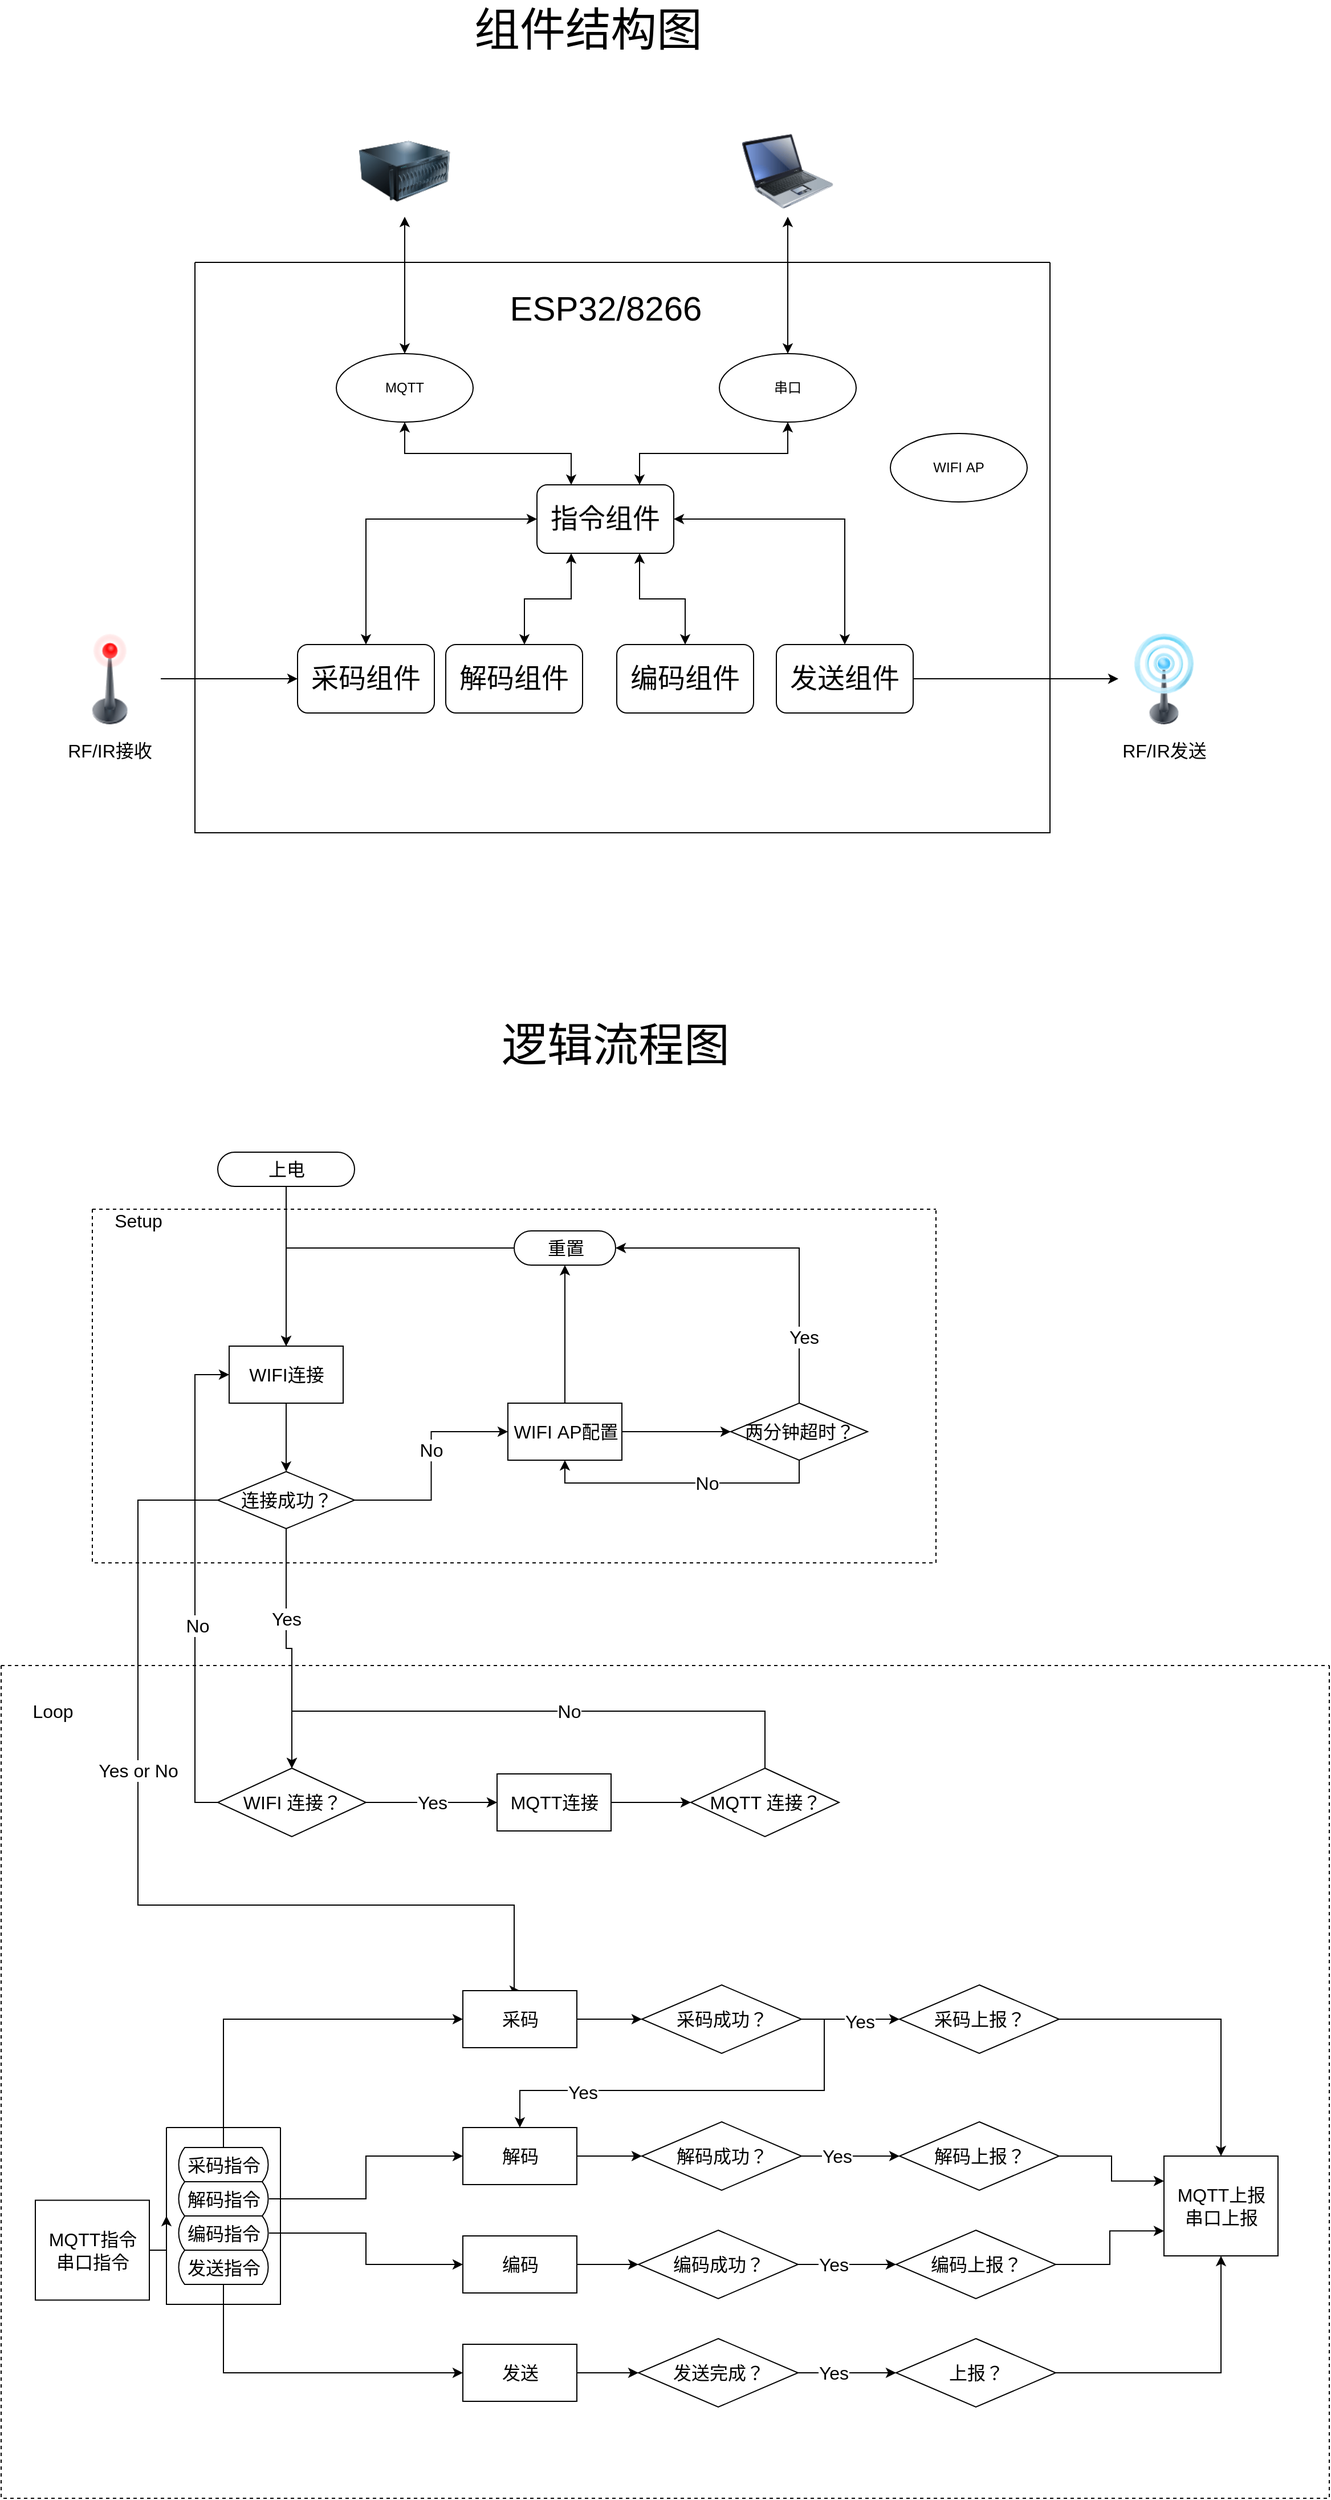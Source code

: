 <mxfile version="14.9.6" type="github">
  <diagram id="C5RBs43oDa-KdzZeNtuy" name="Page-1">
    <mxGraphModel dx="1422" dy="959" grid="1" gridSize="10" guides="1" tooltips="1" connect="1" arrows="1" fold="1" page="1" pageScale="1" pageWidth="827" pageHeight="1169" math="0" shadow="0">
      <root>
        <mxCell id="WIyWlLk6GJQsqaUBKTNV-0" />
        <mxCell id="WIyWlLk6GJQsqaUBKTNV-1" parent="WIyWlLk6GJQsqaUBKTNV-0" />
        <mxCell id="jWXVGDuvpxij76FHgJUa-127" value="" style="swimlane;startSize=0;fontSize=16;dashed=1;" vertex="1" parent="WIyWlLk6GJQsqaUBKTNV-1">
          <mxGeometry x="40" y="1530" width="1165" height="730" as="geometry" />
        </mxCell>
        <mxCell id="jWXVGDuvpxij76FHgJUa-128" value="Loop" style="text;html=1;align=center;verticalAlign=middle;resizable=0;points=[];autosize=1;strokeColor=none;fontSize=16;" vertex="1" parent="jWXVGDuvpxij76FHgJUa-127">
          <mxGeometry x="20" y="30" width="50" height="20" as="geometry" />
        </mxCell>
        <mxCell id="jWXVGDuvpxij76FHgJUa-94" value="MQTT指令&lt;br&gt;串口指令" style="html=1;dashed=0;whitespace=wrap;fontSize=16;" vertex="1" parent="jWXVGDuvpxij76FHgJUa-127">
          <mxGeometry x="30" y="468.75" width="100" height="87.5" as="geometry" />
        </mxCell>
        <mxCell id="jWXVGDuvpxij76FHgJUa-132" value="MQTT上报&lt;br&gt;串口上报" style="html=1;dashed=0;whitespace=wrap;fontSize=16;" vertex="1" parent="jWXVGDuvpxij76FHgJUa-127">
          <mxGeometry x="1020" y="430" width="100" height="87.5" as="geometry" />
        </mxCell>
        <mxCell id="jWXVGDuvpxij76FHgJUa-77" value="" style="swimlane;startSize=0;fontSize=16;dashed=1;" vertex="1" parent="WIyWlLk6GJQsqaUBKTNV-1">
          <mxGeometry x="120" y="1130" width="740" height="310" as="geometry">
            <mxRectangle x="110" y="1120" width="50" height="40" as="alternateBounds" />
          </mxGeometry>
        </mxCell>
        <mxCell id="jWXVGDuvpxij76FHgJUa-78" value="Setup" style="text;html=1;align=center;verticalAlign=middle;resizable=0;points=[];autosize=1;strokeColor=none;fontSize=16;" vertex="1" parent="jWXVGDuvpxij76FHgJUa-77">
          <mxGeometry x="10" width="60" height="20" as="geometry" />
        </mxCell>
        <mxCell id="jWXVGDuvpxij76FHgJUa-48" value="WIFI连接" style="html=1;dashed=0;whitespace=wrap;fontSize=16;" vertex="1" parent="jWXVGDuvpxij76FHgJUa-77">
          <mxGeometry x="120" y="120" width="100" height="50" as="geometry" />
        </mxCell>
        <mxCell id="jWXVGDuvpxij76FHgJUa-49" value="连接成功？" style="shape=rhombus;html=1;dashed=0;whitespace=wrap;perimeter=rhombusPerimeter;fontSize=16;" vertex="1" parent="jWXVGDuvpxij76FHgJUa-77">
          <mxGeometry x="110" y="230" width="120" height="50" as="geometry" />
        </mxCell>
        <mxCell id="jWXVGDuvpxij76FHgJUa-64" style="edgeStyle=orthogonalEdgeStyle;rounded=0;orthogonalLoop=1;jettySize=auto;html=1;exitX=0.5;exitY=1;exitDx=0;exitDy=0;entryX=0.5;entryY=0;entryDx=0;entryDy=0;fontSize=16;startArrow=none;startFill=0;" edge="1" parent="jWXVGDuvpxij76FHgJUa-77" source="jWXVGDuvpxij76FHgJUa-48" target="jWXVGDuvpxij76FHgJUa-49">
          <mxGeometry relative="1" as="geometry" />
        </mxCell>
        <mxCell id="jWXVGDuvpxij76FHgJUa-50" value="WIFI&amp;nbsp;AP配置" style="html=1;dashed=0;whitespace=wrap;fontSize=16;" vertex="1" parent="jWXVGDuvpxij76FHgJUa-77">
          <mxGeometry x="364.5" y="170" width="100" height="50" as="geometry" />
        </mxCell>
        <mxCell id="jWXVGDuvpxij76FHgJUa-62" style="edgeStyle=orthogonalEdgeStyle;rounded=0;orthogonalLoop=1;jettySize=auto;html=1;exitX=1;exitY=0.5;exitDx=0;exitDy=0;entryX=0;entryY=0.5;entryDx=0;entryDy=0;fontSize=16;startArrow=none;startFill=0;" edge="1" parent="jWXVGDuvpxij76FHgJUa-77" source="jWXVGDuvpxij76FHgJUa-49" target="jWXVGDuvpxij76FHgJUa-50">
          <mxGeometry relative="1" as="geometry" />
        </mxCell>
        <mxCell id="jWXVGDuvpxij76FHgJUa-63" value="No" style="edgeLabel;html=1;align=center;verticalAlign=middle;resizable=0;points=[];fontSize=16;" vertex="1" connectable="0" parent="jWXVGDuvpxij76FHgJUa-62">
          <mxGeometry x="0.144" y="1" relative="1" as="geometry">
            <mxPoint as="offset" />
          </mxGeometry>
        </mxCell>
        <mxCell id="jWXVGDuvpxij76FHgJUa-60" style="edgeStyle=orthogonalEdgeStyle;rounded=0;orthogonalLoop=1;jettySize=auto;html=1;exitX=0.5;exitY=1;exitDx=0;exitDy=0;entryX=0.5;entryY=1;entryDx=0;entryDy=0;fontSize=16;startArrow=none;startFill=0;" edge="1" parent="jWXVGDuvpxij76FHgJUa-77" source="jWXVGDuvpxij76FHgJUa-51" target="jWXVGDuvpxij76FHgJUa-50">
          <mxGeometry relative="1" as="geometry" />
        </mxCell>
        <mxCell id="jWXVGDuvpxij76FHgJUa-61" value="No" style="edgeLabel;html=1;align=center;verticalAlign=middle;resizable=0;points=[];fontSize=16;" vertex="1" connectable="0" parent="jWXVGDuvpxij76FHgJUa-60">
          <mxGeometry x="-0.177" relative="1" as="geometry">
            <mxPoint as="offset" />
          </mxGeometry>
        </mxCell>
        <mxCell id="jWXVGDuvpxij76FHgJUa-51" value="两分钟超时？" style="shape=rhombus;html=1;dashed=0;whitespace=wrap;perimeter=rhombusPerimeter;fontSize=16;" vertex="1" parent="jWXVGDuvpxij76FHgJUa-77">
          <mxGeometry x="560" y="170" width="120" height="50" as="geometry" />
        </mxCell>
        <mxCell id="jWXVGDuvpxij76FHgJUa-57" style="edgeStyle=orthogonalEdgeStyle;rounded=0;orthogonalLoop=1;jettySize=auto;html=1;exitX=1;exitY=0.5;exitDx=0;exitDy=0;entryX=0;entryY=0.5;entryDx=0;entryDy=0;fontSize=16;startArrow=none;startFill=0;" edge="1" parent="jWXVGDuvpxij76FHgJUa-77" source="jWXVGDuvpxij76FHgJUa-50" target="jWXVGDuvpxij76FHgJUa-51">
          <mxGeometry relative="1" as="geometry" />
        </mxCell>
        <mxCell id="jWXVGDuvpxij76FHgJUa-55" style="edgeStyle=orthogonalEdgeStyle;rounded=0;orthogonalLoop=1;jettySize=auto;html=1;entryX=0.5;entryY=0;entryDx=0;entryDy=0;fontSize=16;startArrow=none;startFill=0;" edge="1" parent="jWXVGDuvpxij76FHgJUa-77" source="jWXVGDuvpxij76FHgJUa-52" target="jWXVGDuvpxij76FHgJUa-48">
          <mxGeometry relative="1" as="geometry" />
        </mxCell>
        <mxCell id="jWXVGDuvpxij76FHgJUa-52" value="重置" style="html=1;dashed=0;whitespace=wrap;shape=mxgraph.dfd.start;fontSize=16;" vertex="1" parent="jWXVGDuvpxij76FHgJUa-77">
          <mxGeometry x="370" y="19" width="89" height="30" as="geometry" />
        </mxCell>
        <mxCell id="jWXVGDuvpxij76FHgJUa-56" style="edgeStyle=orthogonalEdgeStyle;rounded=0;orthogonalLoop=1;jettySize=auto;html=1;entryX=0.5;entryY=0.5;entryDx=0;entryDy=15;entryPerimeter=0;fontSize=16;startArrow=none;startFill=0;" edge="1" parent="jWXVGDuvpxij76FHgJUa-77" source="jWXVGDuvpxij76FHgJUa-50" target="jWXVGDuvpxij76FHgJUa-52">
          <mxGeometry relative="1" as="geometry" />
        </mxCell>
        <mxCell id="jWXVGDuvpxij76FHgJUa-53" style="edgeStyle=orthogonalEdgeStyle;rounded=0;orthogonalLoop=1;jettySize=auto;html=1;exitX=0.5;exitY=0;exitDx=0;exitDy=0;entryX=1;entryY=0.5;entryDx=0;entryDy=0;entryPerimeter=0;fontSize=16;startArrow=none;startFill=0;" edge="1" parent="jWXVGDuvpxij76FHgJUa-77" source="jWXVGDuvpxij76FHgJUa-51" target="jWXVGDuvpxij76FHgJUa-52">
          <mxGeometry relative="1" as="geometry" />
        </mxCell>
        <mxCell id="jWXVGDuvpxij76FHgJUa-58" value="是" style="edgeLabel;html=1;align=center;verticalAlign=middle;resizable=0;points=[];fontSize=16;" vertex="1" connectable="0" parent="jWXVGDuvpxij76FHgJUa-53">
          <mxGeometry x="-0.609" y="-1" relative="1" as="geometry">
            <mxPoint as="offset" />
          </mxGeometry>
        </mxCell>
        <mxCell id="jWXVGDuvpxij76FHgJUa-59" value="Yes" style="edgeLabel;html=1;align=center;verticalAlign=middle;resizable=0;points=[];fontSize=16;" vertex="1" connectable="0" parent="jWXVGDuvpxij76FHgJUa-53">
          <mxGeometry x="-0.609" y="-4" relative="1" as="geometry">
            <mxPoint as="offset" />
          </mxGeometry>
        </mxCell>
        <mxCell id="7-sAUaGDbd0qWvUfUDHB-1" value="" style="swimlane;startSize=0;fontSize=40;" parent="WIyWlLk6GJQsqaUBKTNV-1" vertex="1">
          <mxGeometry x="210" y="300" width="750" height="500" as="geometry" />
        </mxCell>
        <mxCell id="7-sAUaGDbd0qWvUfUDHB-3" value="采码组件" style="rounded=1;whiteSpace=wrap;html=1;fontSize=24;" parent="7-sAUaGDbd0qWvUfUDHB-1" vertex="1">
          <mxGeometry x="90" y="335" width="120" height="60" as="geometry" />
        </mxCell>
        <mxCell id="7-sAUaGDbd0qWvUfUDHB-6" value="编码组件" style="rounded=1;whiteSpace=wrap;html=1;fontSize=24;" parent="7-sAUaGDbd0qWvUfUDHB-1" vertex="1">
          <mxGeometry x="370" y="335" width="120" height="60" as="geometry" />
        </mxCell>
        <mxCell id="7-sAUaGDbd0qWvUfUDHB-4" value="解码组件" style="rounded=1;whiteSpace=wrap;html=1;fontSize=24;" parent="7-sAUaGDbd0qWvUfUDHB-1" vertex="1">
          <mxGeometry x="220" y="335" width="120" height="60" as="geometry" />
        </mxCell>
        <mxCell id="7-sAUaGDbd0qWvUfUDHB-5" value="发送组件" style="rounded=1;whiteSpace=wrap;html=1;fontSize=24;" parent="7-sAUaGDbd0qWvUfUDHB-1" vertex="1">
          <mxGeometry x="510" y="335" width="120" height="60" as="geometry" />
        </mxCell>
        <mxCell id="jWXVGDuvpxij76FHgJUa-36" style="edgeStyle=orthogonalEdgeStyle;rounded=0;orthogonalLoop=1;jettySize=auto;html=1;entryX=0.25;entryY=0;entryDx=0;entryDy=0;startArrow=classic;startFill=1;exitX=0.5;exitY=1;exitDx=0;exitDy=0;" edge="1" parent="7-sAUaGDbd0qWvUfUDHB-1" source="jWXVGDuvpxij76FHgJUa-27" target="jWXVGDuvpxij76FHgJUa-29">
          <mxGeometry relative="1" as="geometry" />
        </mxCell>
        <mxCell id="jWXVGDuvpxij76FHgJUa-27" value="MQTT" style="ellipse;whiteSpace=wrap;html=1;" vertex="1" parent="7-sAUaGDbd0qWvUfUDHB-1">
          <mxGeometry x="124" y="80" width="120" height="60" as="geometry" />
        </mxCell>
        <mxCell id="jWXVGDuvpxij76FHgJUa-28" value="串口" style="ellipse;whiteSpace=wrap;html=1;" vertex="1" parent="7-sAUaGDbd0qWvUfUDHB-1">
          <mxGeometry x="460" y="80" width="120" height="60" as="geometry" />
        </mxCell>
        <mxCell id="jWXVGDuvpxij76FHgJUa-31" style="edgeStyle=orthogonalEdgeStyle;rounded=0;orthogonalLoop=1;jettySize=auto;html=1;entryX=0.5;entryY=0;entryDx=0;entryDy=0;startArrow=classic;startFill=1;" edge="1" parent="7-sAUaGDbd0qWvUfUDHB-1" source="jWXVGDuvpxij76FHgJUa-29" target="7-sAUaGDbd0qWvUfUDHB-3">
          <mxGeometry relative="1" as="geometry" />
        </mxCell>
        <mxCell id="jWXVGDuvpxij76FHgJUa-32" style="edgeStyle=orthogonalEdgeStyle;rounded=0;orthogonalLoop=1;jettySize=auto;html=1;entryX=0.575;entryY=0;entryDx=0;entryDy=0;entryPerimeter=0;startArrow=classic;startFill=1;exitX=0.25;exitY=1;exitDx=0;exitDy=0;" edge="1" parent="7-sAUaGDbd0qWvUfUDHB-1" source="jWXVGDuvpxij76FHgJUa-29" target="7-sAUaGDbd0qWvUfUDHB-4">
          <mxGeometry relative="1" as="geometry" />
        </mxCell>
        <mxCell id="jWXVGDuvpxij76FHgJUa-33" style="edgeStyle=orthogonalEdgeStyle;rounded=0;orthogonalLoop=1;jettySize=auto;html=1;entryX=0.5;entryY=0;entryDx=0;entryDy=0;startArrow=classic;startFill=1;exitX=0.75;exitY=1;exitDx=0;exitDy=0;" edge="1" parent="7-sAUaGDbd0qWvUfUDHB-1" source="jWXVGDuvpxij76FHgJUa-29" target="7-sAUaGDbd0qWvUfUDHB-6">
          <mxGeometry relative="1" as="geometry" />
        </mxCell>
        <mxCell id="jWXVGDuvpxij76FHgJUa-34" style="edgeStyle=orthogonalEdgeStyle;rounded=0;orthogonalLoop=1;jettySize=auto;html=1;entryX=0.5;entryY=0;entryDx=0;entryDy=0;startArrow=classic;startFill=1;" edge="1" parent="7-sAUaGDbd0qWvUfUDHB-1" source="jWXVGDuvpxij76FHgJUa-29" target="7-sAUaGDbd0qWvUfUDHB-5">
          <mxGeometry relative="1" as="geometry" />
        </mxCell>
        <mxCell id="jWXVGDuvpxij76FHgJUa-35" style="edgeStyle=orthogonalEdgeStyle;rounded=0;orthogonalLoop=1;jettySize=auto;html=1;entryX=0.5;entryY=1;entryDx=0;entryDy=0;startArrow=classic;startFill=1;exitX=0.75;exitY=0;exitDx=0;exitDy=0;" edge="1" parent="7-sAUaGDbd0qWvUfUDHB-1" source="jWXVGDuvpxij76FHgJUa-29" target="jWXVGDuvpxij76FHgJUa-28">
          <mxGeometry relative="1" as="geometry" />
        </mxCell>
        <mxCell id="jWXVGDuvpxij76FHgJUa-29" value="&lt;span style=&quot;font-size: 24px&quot;&gt;指令组件&lt;/span&gt;" style="rounded=1;whiteSpace=wrap;html=1;" vertex="1" parent="7-sAUaGDbd0qWvUfUDHB-1">
          <mxGeometry x="300" y="195" width="120" height="60" as="geometry" />
        </mxCell>
        <mxCell id="7-sAUaGDbd0qWvUfUDHB-2" value="ESP32/8266" style="text;html=1;align=center;verticalAlign=middle;resizable=0;points=[];autosize=1;strokeColor=none;fontSize=30;" parent="7-sAUaGDbd0qWvUfUDHB-1" vertex="1">
          <mxGeometry x="270" y="20" width="180" height="40" as="geometry" />
        </mxCell>
        <mxCell id="jWXVGDuvpxij76FHgJUa-39" value="WIFI&amp;nbsp;AP" style="ellipse;whiteSpace=wrap;html=1;" vertex="1" parent="7-sAUaGDbd0qWvUfUDHB-1">
          <mxGeometry x="610" y="150" width="120" height="60" as="geometry" />
        </mxCell>
        <mxCell id="7-sAUaGDbd0qWvUfUDHB-0" value="组件结构图" style="text;html=1;strokeColor=none;fillColor=none;align=center;verticalAlign=middle;whiteSpace=wrap;rounded=0;fontSize=40;" parent="WIyWlLk6GJQsqaUBKTNV-1" vertex="1">
          <mxGeometry x="410" y="70" width="290" height="50" as="geometry" />
        </mxCell>
        <mxCell id="7-sAUaGDbd0qWvUfUDHB-11" style="edgeStyle=orthogonalEdgeStyle;curved=1;rounded=0;orthogonalLoop=1;jettySize=auto;html=1;entryX=0;entryY=0.5;entryDx=0;entryDy=0;fontSize=24;" parent="WIyWlLk6GJQsqaUBKTNV-1" source="7-sAUaGDbd0qWvUfUDHB-7" target="7-sAUaGDbd0qWvUfUDHB-3" edge="1">
          <mxGeometry relative="1" as="geometry">
            <mxPoint x="230" y="530" as="sourcePoint" />
          </mxGeometry>
        </mxCell>
        <mxCell id="7-sAUaGDbd0qWvUfUDHB-7" value="&lt;font style=&quot;font-size: 16px&quot;&gt;RF/IR接收&lt;/font&gt;" style="image;html=1;image=img/lib/clip_art/telecommunication/Signal_tower_off_128x128.png;fontSize=24;" parent="WIyWlLk6GJQsqaUBKTNV-1" vertex="1">
          <mxGeometry x="90" y="625" width="90" height="80" as="geometry" />
        </mxCell>
        <mxCell id="7-sAUaGDbd0qWvUfUDHB-8" value="&lt;font style=&quot;font-size: 16px&quot;&gt;RF/IR发送&lt;/font&gt;" style="image;html=1;image=img/lib/clip_art/telecommunication/Signal_tower_on_128x128.png;fontSize=24;" parent="WIyWlLk6GJQsqaUBKTNV-1" vertex="1">
          <mxGeometry x="1020" y="625" width="80" height="80" as="geometry" />
        </mxCell>
        <mxCell id="7-sAUaGDbd0qWvUfUDHB-10" style="edgeStyle=orthogonalEdgeStyle;curved=1;rounded=0;orthogonalLoop=1;jettySize=auto;html=1;exitX=1;exitY=0.5;exitDx=0;exitDy=0;fontSize=24;" parent="WIyWlLk6GJQsqaUBKTNV-1" source="7-sAUaGDbd0qWvUfUDHB-5" target="7-sAUaGDbd0qWvUfUDHB-8" edge="1">
          <mxGeometry relative="1" as="geometry" />
        </mxCell>
        <mxCell id="jWXVGDuvpxij76FHgJUa-40" value="" style="image;html=1;image=img/lib/clip_art/computers/Laptop_128x128.png;fontSize=30;" vertex="1" parent="WIyWlLk6GJQsqaUBKTNV-1">
          <mxGeometry x="690" y="180" width="80" height="80" as="geometry" />
        </mxCell>
        <mxCell id="jWXVGDuvpxij76FHgJUa-41" style="edgeStyle=orthogonalEdgeStyle;rounded=0;orthogonalLoop=1;jettySize=auto;html=1;exitX=0.5;exitY=0;exitDx=0;exitDy=0;entryX=0.5;entryY=1;entryDx=0;entryDy=0;fontSize=30;startArrow=classic;startFill=1;" edge="1" parent="WIyWlLk6GJQsqaUBKTNV-1" source="jWXVGDuvpxij76FHgJUa-28" target="jWXVGDuvpxij76FHgJUa-40">
          <mxGeometry relative="1" as="geometry" />
        </mxCell>
        <mxCell id="jWXVGDuvpxij76FHgJUa-42" value="" style="image;html=1;image=img/lib/clip_art/computers/Server_128x128.png;fontSize=30;" vertex="1" parent="WIyWlLk6GJQsqaUBKTNV-1">
          <mxGeometry x="354" y="180" width="80" height="80" as="geometry" />
        </mxCell>
        <mxCell id="jWXVGDuvpxij76FHgJUa-43" style="edgeStyle=orthogonalEdgeStyle;rounded=0;orthogonalLoop=1;jettySize=auto;html=1;exitX=0.5;exitY=0;exitDx=0;exitDy=0;fontSize=30;startArrow=classic;startFill=1;" edge="1" parent="WIyWlLk6GJQsqaUBKTNV-1" source="jWXVGDuvpxij76FHgJUa-27" target="jWXVGDuvpxij76FHgJUa-42">
          <mxGeometry relative="1" as="geometry" />
        </mxCell>
        <mxCell id="jWXVGDuvpxij76FHgJUa-46" value="逻辑流程图" style="text;html=1;strokeColor=none;fillColor=none;align=center;verticalAlign=middle;whiteSpace=wrap;rounded=0;fontSize=40;" vertex="1" parent="WIyWlLk6GJQsqaUBKTNV-1">
          <mxGeometry x="434" y="960" width="290" height="50" as="geometry" />
        </mxCell>
        <mxCell id="jWXVGDuvpxij76FHgJUa-54" style="edgeStyle=orthogonalEdgeStyle;rounded=0;orthogonalLoop=1;jettySize=auto;html=1;exitX=0.5;exitY=0.5;exitDx=0;exitDy=15;exitPerimeter=0;entryX=0.5;entryY=0;entryDx=0;entryDy=0;fontSize=16;startArrow=none;startFill=0;" edge="1" parent="WIyWlLk6GJQsqaUBKTNV-1" source="jWXVGDuvpxij76FHgJUa-47" target="jWXVGDuvpxij76FHgJUa-48">
          <mxGeometry relative="1" as="geometry" />
        </mxCell>
        <mxCell id="jWXVGDuvpxij76FHgJUa-47" value="上电" style="html=1;dashed=0;whitespace=wrap;shape=mxgraph.dfd.start;fontSize=16;" vertex="1" parent="WIyWlLk6GJQsqaUBKTNV-1">
          <mxGeometry x="230" y="1080" width="120" height="30" as="geometry" />
        </mxCell>
        <mxCell id="jWXVGDuvpxij76FHgJUa-67" style="edgeStyle=orthogonalEdgeStyle;rounded=0;orthogonalLoop=1;jettySize=auto;html=1;exitX=0.5;exitY=1;exitDx=0;exitDy=0;entryX=0.5;entryY=0;entryDx=0;entryDy=0;fontSize=16;startArrow=none;startFill=0;" edge="1" parent="WIyWlLk6GJQsqaUBKTNV-1" source="jWXVGDuvpxij76FHgJUa-49" target="jWXVGDuvpxij76FHgJUa-66">
          <mxGeometry relative="1" as="geometry" />
        </mxCell>
        <mxCell id="jWXVGDuvpxij76FHgJUa-68" value="Yes" style="edgeLabel;html=1;align=center;verticalAlign=middle;resizable=0;points=[];fontSize=16;" vertex="1" connectable="0" parent="jWXVGDuvpxij76FHgJUa-67">
          <mxGeometry x="-0.264" relative="1" as="geometry">
            <mxPoint as="offset" />
          </mxGeometry>
        </mxCell>
        <mxCell id="jWXVGDuvpxij76FHgJUa-74" value="Yes" style="edgeStyle=orthogonalEdgeStyle;rounded=0;orthogonalLoop=1;jettySize=auto;html=1;exitX=1;exitY=0.5;exitDx=0;exitDy=0;entryX=0;entryY=0.5;entryDx=0;entryDy=0;fontSize=16;startArrow=none;startFill=0;" edge="1" parent="WIyWlLk6GJQsqaUBKTNV-1" source="jWXVGDuvpxij76FHgJUa-66" target="jWXVGDuvpxij76FHgJUa-69">
          <mxGeometry relative="1" as="geometry" />
        </mxCell>
        <mxCell id="jWXVGDuvpxij76FHgJUa-75" style="edgeStyle=orthogonalEdgeStyle;rounded=0;orthogonalLoop=1;jettySize=auto;html=1;exitX=0;exitY=0.5;exitDx=0;exitDy=0;entryX=0;entryY=0.5;entryDx=0;entryDy=0;fontSize=16;startArrow=none;startFill=0;" edge="1" parent="WIyWlLk6GJQsqaUBKTNV-1" source="jWXVGDuvpxij76FHgJUa-66" target="jWXVGDuvpxij76FHgJUa-48">
          <mxGeometry relative="1" as="geometry" />
        </mxCell>
        <mxCell id="jWXVGDuvpxij76FHgJUa-76" value="No" style="edgeLabel;html=1;align=center;verticalAlign=middle;resizable=0;points=[];fontSize=16;" vertex="1" connectable="0" parent="jWXVGDuvpxij76FHgJUa-75">
          <mxGeometry x="-0.176" y="-2" relative="1" as="geometry">
            <mxPoint as="offset" />
          </mxGeometry>
        </mxCell>
        <mxCell id="jWXVGDuvpxij76FHgJUa-66" value="WIFI&amp;nbsp;连接？" style="shape=rhombus;html=1;dashed=0;whitespace=wrap;perimeter=rhombusPerimeter;fontSize=16;" vertex="1" parent="WIyWlLk6GJQsqaUBKTNV-1">
          <mxGeometry x="230" y="1620" width="130" height="60" as="geometry" />
        </mxCell>
        <mxCell id="jWXVGDuvpxij76FHgJUa-73" style="edgeStyle=orthogonalEdgeStyle;rounded=0;orthogonalLoop=1;jettySize=auto;html=1;exitX=1;exitY=0.5;exitDx=0;exitDy=0;fontSize=16;startArrow=none;startFill=0;" edge="1" parent="WIyWlLk6GJQsqaUBKTNV-1" source="jWXVGDuvpxij76FHgJUa-69" target="jWXVGDuvpxij76FHgJUa-70">
          <mxGeometry relative="1" as="geometry" />
        </mxCell>
        <mxCell id="jWXVGDuvpxij76FHgJUa-69" value="MQTT连接" style="html=1;dashed=0;whitespace=wrap;fontSize=16;" vertex="1" parent="WIyWlLk6GJQsqaUBKTNV-1">
          <mxGeometry x="475" y="1625" width="100" height="50" as="geometry" />
        </mxCell>
        <mxCell id="jWXVGDuvpxij76FHgJUa-71" style="edgeStyle=orthogonalEdgeStyle;rounded=0;orthogonalLoop=1;jettySize=auto;html=1;exitX=0.5;exitY=0;exitDx=0;exitDy=0;entryX=0.5;entryY=0;entryDx=0;entryDy=0;fontSize=16;startArrow=none;startFill=0;" edge="1" parent="WIyWlLk6GJQsqaUBKTNV-1" source="jWXVGDuvpxij76FHgJUa-70" target="jWXVGDuvpxij76FHgJUa-66">
          <mxGeometry relative="1" as="geometry">
            <Array as="points">
              <mxPoint x="710" y="1570" />
              <mxPoint x="295" y="1570" />
            </Array>
          </mxGeometry>
        </mxCell>
        <mxCell id="jWXVGDuvpxij76FHgJUa-72" value="No" style="edgeLabel;html=1;align=center;verticalAlign=middle;resizable=0;points=[];fontSize=16;" vertex="1" connectable="0" parent="jWXVGDuvpxij76FHgJUa-71">
          <mxGeometry x="-0.138" relative="1" as="geometry">
            <mxPoint as="offset" />
          </mxGeometry>
        </mxCell>
        <mxCell id="jWXVGDuvpxij76FHgJUa-70" value="MQTT 连接？" style="shape=rhombus;html=1;dashed=0;whitespace=wrap;perimeter=rhombusPerimeter;fontSize=16;" vertex="1" parent="WIyWlLk6GJQsqaUBKTNV-1">
          <mxGeometry x="645" y="1620" width="130" height="60" as="geometry" />
        </mxCell>
        <mxCell id="jWXVGDuvpxij76FHgJUa-83" style="edgeStyle=orthogonalEdgeStyle;rounded=0;orthogonalLoop=1;jettySize=auto;html=1;exitX=1;exitY=0.5;exitDx=0;exitDy=0;entryX=0;entryY=0.5;entryDx=0;entryDy=0;fontSize=16;startArrow=none;startFill=0;" edge="1" parent="WIyWlLk6GJQsqaUBKTNV-1" source="jWXVGDuvpxij76FHgJUa-79" target="jWXVGDuvpxij76FHgJUa-80">
          <mxGeometry relative="1" as="geometry" />
        </mxCell>
        <mxCell id="jWXVGDuvpxij76FHgJUa-85" value="Yes" style="edgeLabel;html=1;align=center;verticalAlign=middle;resizable=0;points=[];fontSize=16;" vertex="1" connectable="0" parent="jWXVGDuvpxij76FHgJUa-83">
          <mxGeometry x="0.187" y="-2" relative="1" as="geometry">
            <mxPoint as="offset" />
          </mxGeometry>
        </mxCell>
        <mxCell id="jWXVGDuvpxij76FHgJUa-84" style="edgeStyle=orthogonalEdgeStyle;rounded=0;orthogonalLoop=1;jettySize=auto;html=1;exitX=1;exitY=0.5;exitDx=0;exitDy=0;fontSize=16;startArrow=none;startFill=0;" edge="1" parent="WIyWlLk6GJQsqaUBKTNV-1" source="jWXVGDuvpxij76FHgJUa-79" target="jWXVGDuvpxij76FHgJUa-81">
          <mxGeometry relative="1" as="geometry" />
        </mxCell>
        <mxCell id="jWXVGDuvpxij76FHgJUa-86" value="Yes" style="edgeLabel;html=1;align=center;verticalAlign=middle;resizable=0;points=[];fontSize=16;" vertex="1" connectable="0" parent="jWXVGDuvpxij76FHgJUa-84">
          <mxGeometry x="0.545" y="1" relative="1" as="geometry">
            <mxPoint as="offset" />
          </mxGeometry>
        </mxCell>
        <mxCell id="jWXVGDuvpxij76FHgJUa-79" value="采码成功？" style="shape=rhombus;html=1;dashed=0;whitespace=wrap;perimeter=rhombusPerimeter;fontSize=16;" vertex="1" parent="WIyWlLk6GJQsqaUBKTNV-1">
          <mxGeometry x="602" y="1810" width="140" height="60" as="geometry" />
        </mxCell>
        <mxCell id="jWXVGDuvpxij76FHgJUa-133" style="edgeStyle=orthogonalEdgeStyle;rounded=0;orthogonalLoop=1;jettySize=auto;html=1;exitX=1;exitY=0.5;exitDx=0;exitDy=0;entryX=0.5;entryY=0;entryDx=0;entryDy=0;fontSize=16;startArrow=none;startFill=0;" edge="1" parent="WIyWlLk6GJQsqaUBKTNV-1" source="jWXVGDuvpxij76FHgJUa-80" target="jWXVGDuvpxij76FHgJUa-132">
          <mxGeometry relative="1" as="geometry" />
        </mxCell>
        <mxCell id="jWXVGDuvpxij76FHgJUa-80" value="采码上报？" style="shape=rhombus;html=1;dashed=0;whitespace=wrap;perimeter=rhombusPerimeter;fontSize=16;" vertex="1" parent="WIyWlLk6GJQsqaUBKTNV-1">
          <mxGeometry x="828" y="1810" width="140" height="60" as="geometry" />
        </mxCell>
        <mxCell id="jWXVGDuvpxij76FHgJUa-89" style="edgeStyle=orthogonalEdgeStyle;rounded=0;orthogonalLoop=1;jettySize=auto;html=1;exitX=1;exitY=0.5;exitDx=0;exitDy=0;fontSize=16;startArrow=none;startFill=0;entryX=0;entryY=0.5;entryDx=0;entryDy=0;" edge="1" parent="WIyWlLk6GJQsqaUBKTNV-1" source="jWXVGDuvpxij76FHgJUa-81" target="jWXVGDuvpxij76FHgJUa-82">
          <mxGeometry relative="1" as="geometry">
            <mxPoint x="618" y="1965" as="targetPoint" />
          </mxGeometry>
        </mxCell>
        <mxCell id="jWXVGDuvpxij76FHgJUa-81" value="解码" style="html=1;dashed=0;whitespace=wrap;fontSize=16;" vertex="1" parent="WIyWlLk6GJQsqaUBKTNV-1">
          <mxGeometry x="445" y="1935" width="100" height="50" as="geometry" />
        </mxCell>
        <mxCell id="jWXVGDuvpxij76FHgJUa-90" style="edgeStyle=orthogonalEdgeStyle;rounded=0;orthogonalLoop=1;jettySize=auto;html=1;exitX=1;exitY=0.5;exitDx=0;exitDy=0;entryX=0;entryY=0.5;entryDx=0;entryDy=0;fontSize=16;startArrow=none;startFill=0;" edge="1" parent="WIyWlLk6GJQsqaUBKTNV-1" source="jWXVGDuvpxij76FHgJUa-82" target="jWXVGDuvpxij76FHgJUa-88">
          <mxGeometry relative="1" as="geometry">
            <Array as="points">
              <mxPoint x="768" y="1960" />
              <mxPoint x="768" y="1960" />
            </Array>
          </mxGeometry>
        </mxCell>
        <mxCell id="jWXVGDuvpxij76FHgJUa-104" value="Yes" style="edgeLabel;html=1;align=center;verticalAlign=middle;resizable=0;points=[];fontSize=16;" vertex="1" connectable="0" parent="jWXVGDuvpxij76FHgJUa-90">
          <mxGeometry x="-0.279" relative="1" as="geometry">
            <mxPoint as="offset" />
          </mxGeometry>
        </mxCell>
        <mxCell id="jWXVGDuvpxij76FHgJUa-82" value="解码成功？" style="shape=rhombus;html=1;dashed=0;whitespace=wrap;perimeter=rhombusPerimeter;fontSize=16;" vertex="1" parent="WIyWlLk6GJQsqaUBKTNV-1">
          <mxGeometry x="602" y="1930" width="140" height="60" as="geometry" />
        </mxCell>
        <mxCell id="jWXVGDuvpxij76FHgJUa-134" style="edgeStyle=orthogonalEdgeStyle;rounded=0;orthogonalLoop=1;jettySize=auto;html=1;exitX=1;exitY=0.5;exitDx=0;exitDy=0;entryX=0;entryY=0.25;entryDx=0;entryDy=0;fontSize=16;startArrow=none;startFill=0;" edge="1" parent="WIyWlLk6GJQsqaUBKTNV-1" source="jWXVGDuvpxij76FHgJUa-88" target="jWXVGDuvpxij76FHgJUa-132">
          <mxGeometry relative="1" as="geometry" />
        </mxCell>
        <mxCell id="jWXVGDuvpxij76FHgJUa-88" value="解码上报？" style="shape=rhombus;html=1;dashed=0;whitespace=wrap;perimeter=rhombusPerimeter;fontSize=16;" vertex="1" parent="WIyWlLk6GJQsqaUBKTNV-1">
          <mxGeometry x="828" y="1930" width="140" height="60" as="geometry" />
        </mxCell>
        <mxCell id="jWXVGDuvpxij76FHgJUa-92" style="edgeStyle=orthogonalEdgeStyle;rounded=0;orthogonalLoop=1;jettySize=auto;html=1;exitX=0;exitY=0.5;exitDx=0;exitDy=0;entryX=0.5;entryY=0;entryDx=0;entryDy=0;fontSize=16;startArrow=none;startFill=0;" edge="1" parent="WIyWlLk6GJQsqaUBKTNV-1" source="jWXVGDuvpxij76FHgJUa-49" target="jWXVGDuvpxij76FHgJUa-118">
          <mxGeometry relative="1" as="geometry">
            <Array as="points">
              <mxPoint x="160" y="1385" />
              <mxPoint x="160" y="1740" />
              <mxPoint x="490" y="1740" />
            </Array>
          </mxGeometry>
        </mxCell>
        <mxCell id="jWXVGDuvpxij76FHgJUa-93" value="Yes or No" style="edgeLabel;html=1;align=center;verticalAlign=middle;resizable=0;points=[];fontSize=16;" vertex="1" connectable="0" parent="jWXVGDuvpxij76FHgJUa-92">
          <mxGeometry x="-0.159" y="2" relative="1" as="geometry">
            <mxPoint x="-2" y="-44" as="offset" />
          </mxGeometry>
        </mxCell>
        <mxCell id="jWXVGDuvpxij76FHgJUa-100" style="edgeStyle=orthogonalEdgeStyle;rounded=0;orthogonalLoop=1;jettySize=auto;html=1;exitX=0.5;exitY=0;exitDx=0;exitDy=0;exitPerimeter=0;entryX=0;entryY=0.5;entryDx=0;entryDy=0;fontSize=16;startArrow=none;startFill=0;" edge="1" parent="WIyWlLk6GJQsqaUBKTNV-1" source="jWXVGDuvpxij76FHgJUa-96" target="jWXVGDuvpxij76FHgJUa-118">
          <mxGeometry relative="1" as="geometry" />
        </mxCell>
        <mxCell id="jWXVGDuvpxij76FHgJUa-101" style="edgeStyle=orthogonalEdgeStyle;rounded=0;orthogonalLoop=1;jettySize=auto;html=1;entryX=0;entryY=0.5;entryDx=0;entryDy=0;fontSize=16;startArrow=none;startFill=0;" edge="1" parent="WIyWlLk6GJQsqaUBKTNV-1" source="jWXVGDuvpxij76FHgJUa-97" target="jWXVGDuvpxij76FHgJUa-81">
          <mxGeometry relative="1" as="geometry" />
        </mxCell>
        <mxCell id="jWXVGDuvpxij76FHgJUa-110" style="edgeStyle=orthogonalEdgeStyle;rounded=0;orthogonalLoop=1;jettySize=auto;html=1;entryX=0;entryY=0.5;entryDx=0;entryDy=0;fontSize=16;startArrow=none;startFill=0;" edge="1" parent="WIyWlLk6GJQsqaUBKTNV-1" source="jWXVGDuvpxij76FHgJUa-98" target="jWXVGDuvpxij76FHgJUa-103">
          <mxGeometry relative="1" as="geometry" />
        </mxCell>
        <mxCell id="jWXVGDuvpxij76FHgJUa-112" style="edgeStyle=orthogonalEdgeStyle;rounded=0;orthogonalLoop=1;jettySize=auto;html=1;entryX=0;entryY=0.5;entryDx=0;entryDy=0;fontSize=16;startArrow=none;startFill=0;exitX=0.5;exitY=1;exitDx=0;exitDy=0;exitPerimeter=0;" edge="1" parent="WIyWlLk6GJQsqaUBKTNV-1" source="jWXVGDuvpxij76FHgJUa-99" target="jWXVGDuvpxij76FHgJUa-111">
          <mxGeometry relative="1" as="geometry" />
        </mxCell>
        <mxCell id="jWXVGDuvpxij76FHgJUa-109" style="edgeStyle=orthogonalEdgeStyle;rounded=0;orthogonalLoop=1;jettySize=auto;html=1;exitX=1;exitY=0.5;exitDx=0;exitDy=0;entryX=0;entryY=0.5;entryDx=0;entryDy=0;fontSize=16;startArrow=none;startFill=0;" edge="1" parent="WIyWlLk6GJQsqaUBKTNV-1" source="jWXVGDuvpxij76FHgJUa-103" target="jWXVGDuvpxij76FHgJUa-107">
          <mxGeometry relative="1" as="geometry" />
        </mxCell>
        <mxCell id="jWXVGDuvpxij76FHgJUa-103" value="编码" style="html=1;dashed=0;whitespace=wrap;fontSize=16;" vertex="1" parent="WIyWlLk6GJQsqaUBKTNV-1">
          <mxGeometry x="445" y="2030" width="100" height="50" as="geometry" />
        </mxCell>
        <mxCell id="jWXVGDuvpxij76FHgJUa-105" style="edgeStyle=orthogonalEdgeStyle;rounded=0;orthogonalLoop=1;jettySize=auto;html=1;exitX=1;exitY=0.5;exitDx=0;exitDy=0;entryX=0;entryY=0.5;entryDx=0;entryDy=0;fontSize=16;startArrow=none;startFill=0;" edge="1" parent="WIyWlLk6GJQsqaUBKTNV-1" source="jWXVGDuvpxij76FHgJUa-107" target="jWXVGDuvpxij76FHgJUa-108">
          <mxGeometry relative="1" as="geometry">
            <Array as="points">
              <mxPoint x="765" y="2055" />
              <mxPoint x="765" y="2055" />
            </Array>
          </mxGeometry>
        </mxCell>
        <mxCell id="jWXVGDuvpxij76FHgJUa-106" value="Yes" style="edgeLabel;html=1;align=center;verticalAlign=middle;resizable=0;points=[];fontSize=16;" vertex="1" connectable="0" parent="jWXVGDuvpxij76FHgJUa-105">
          <mxGeometry x="-0.279" relative="1" as="geometry">
            <mxPoint as="offset" />
          </mxGeometry>
        </mxCell>
        <mxCell id="jWXVGDuvpxij76FHgJUa-107" value="编码成功？" style="shape=rhombus;html=1;dashed=0;whitespace=wrap;perimeter=rhombusPerimeter;fontSize=16;" vertex="1" parent="WIyWlLk6GJQsqaUBKTNV-1">
          <mxGeometry x="599" y="2025" width="140" height="60" as="geometry" />
        </mxCell>
        <mxCell id="jWXVGDuvpxij76FHgJUa-136" style="edgeStyle=orthogonalEdgeStyle;rounded=0;orthogonalLoop=1;jettySize=auto;html=1;exitX=1;exitY=0.5;exitDx=0;exitDy=0;entryX=0;entryY=0.75;entryDx=0;entryDy=0;fontSize=16;startArrow=none;startFill=0;" edge="1" parent="WIyWlLk6GJQsqaUBKTNV-1" source="jWXVGDuvpxij76FHgJUa-108" target="jWXVGDuvpxij76FHgJUa-132">
          <mxGeometry relative="1" as="geometry" />
        </mxCell>
        <mxCell id="jWXVGDuvpxij76FHgJUa-108" value="编码上报？" style="shape=rhombus;html=1;dashed=0;whitespace=wrap;perimeter=rhombusPerimeter;fontSize=16;" vertex="1" parent="WIyWlLk6GJQsqaUBKTNV-1">
          <mxGeometry x="825" y="2025" width="140" height="60" as="geometry" />
        </mxCell>
        <mxCell id="jWXVGDuvpxij76FHgJUa-117" style="edgeStyle=orthogonalEdgeStyle;rounded=0;orthogonalLoop=1;jettySize=auto;html=1;exitX=1;exitY=0.5;exitDx=0;exitDy=0;entryX=0;entryY=0.5;entryDx=0;entryDy=0;fontSize=16;startArrow=none;startFill=0;" edge="1" parent="WIyWlLk6GJQsqaUBKTNV-1" source="jWXVGDuvpxij76FHgJUa-111" target="jWXVGDuvpxij76FHgJUa-115">
          <mxGeometry relative="1" as="geometry" />
        </mxCell>
        <mxCell id="jWXVGDuvpxij76FHgJUa-111" value="发送" style="html=1;dashed=0;whitespace=wrap;fontSize=16;" vertex="1" parent="WIyWlLk6GJQsqaUBKTNV-1">
          <mxGeometry x="445" y="2125" width="100" height="50" as="geometry" />
        </mxCell>
        <mxCell id="jWXVGDuvpxij76FHgJUa-113" style="edgeStyle=orthogonalEdgeStyle;rounded=0;orthogonalLoop=1;jettySize=auto;html=1;exitX=1;exitY=0.5;exitDx=0;exitDy=0;entryX=0;entryY=0.5;entryDx=0;entryDy=0;fontSize=16;startArrow=none;startFill=0;" edge="1" parent="WIyWlLk6GJQsqaUBKTNV-1" source="jWXVGDuvpxij76FHgJUa-115" target="jWXVGDuvpxij76FHgJUa-116">
          <mxGeometry relative="1" as="geometry">
            <Array as="points">
              <mxPoint x="765" y="2150" />
              <mxPoint x="765" y="2150" />
            </Array>
          </mxGeometry>
        </mxCell>
        <mxCell id="jWXVGDuvpxij76FHgJUa-114" value="Yes" style="edgeLabel;html=1;align=center;verticalAlign=middle;resizable=0;points=[];fontSize=16;" vertex="1" connectable="0" parent="jWXVGDuvpxij76FHgJUa-113">
          <mxGeometry x="-0.279" relative="1" as="geometry">
            <mxPoint as="offset" />
          </mxGeometry>
        </mxCell>
        <mxCell id="jWXVGDuvpxij76FHgJUa-115" value="发送完成？" style="shape=rhombus;html=1;dashed=0;whitespace=wrap;perimeter=rhombusPerimeter;fontSize=16;" vertex="1" parent="WIyWlLk6GJQsqaUBKTNV-1">
          <mxGeometry x="599" y="2120" width="140" height="60" as="geometry" />
        </mxCell>
        <mxCell id="jWXVGDuvpxij76FHgJUa-137" style="edgeStyle=orthogonalEdgeStyle;rounded=0;orthogonalLoop=1;jettySize=auto;html=1;exitX=1;exitY=0.5;exitDx=0;exitDy=0;entryX=0.5;entryY=1;entryDx=0;entryDy=0;fontSize=16;startArrow=none;startFill=0;" edge="1" parent="WIyWlLk6GJQsqaUBKTNV-1" source="jWXVGDuvpxij76FHgJUa-116" target="jWXVGDuvpxij76FHgJUa-132">
          <mxGeometry relative="1" as="geometry" />
        </mxCell>
        <mxCell id="jWXVGDuvpxij76FHgJUa-116" value="上报？" style="shape=rhombus;html=1;dashed=0;whitespace=wrap;perimeter=rhombusPerimeter;fontSize=16;" vertex="1" parent="WIyWlLk6GJQsqaUBKTNV-1">
          <mxGeometry x="825" y="2120" width="140" height="60" as="geometry" />
        </mxCell>
        <mxCell id="jWXVGDuvpxij76FHgJUa-119" style="edgeStyle=orthogonalEdgeStyle;rounded=0;orthogonalLoop=1;jettySize=auto;html=1;entryX=0;entryY=0.5;entryDx=0;entryDy=0;fontSize=16;startArrow=none;startFill=0;" edge="1" parent="WIyWlLk6GJQsqaUBKTNV-1" source="jWXVGDuvpxij76FHgJUa-118" target="jWXVGDuvpxij76FHgJUa-79">
          <mxGeometry relative="1" as="geometry" />
        </mxCell>
        <mxCell id="jWXVGDuvpxij76FHgJUa-118" value="采码" style="html=1;dashed=0;whitespace=wrap;fontSize=16;" vertex="1" parent="WIyWlLk6GJQsqaUBKTNV-1">
          <mxGeometry x="445" y="1815" width="100" height="50" as="geometry" />
        </mxCell>
        <mxCell id="jWXVGDuvpxij76FHgJUa-120" value="" style="swimlane;startSize=0;fontSize=16;" vertex="1" parent="WIyWlLk6GJQsqaUBKTNV-1">
          <mxGeometry x="185" y="1935" width="100" height="155" as="geometry" />
        </mxCell>
        <mxCell id="jWXVGDuvpxij76FHgJUa-96" value="采码指令" style="html=1;dashed=0;whitespace=wrap;shape=mxgraph.dfd.loop;fontSize=16;" vertex="1" parent="jWXVGDuvpxij76FHgJUa-120">
          <mxGeometry x="10" y="17.5" width="80" height="30" as="geometry" />
        </mxCell>
        <mxCell id="jWXVGDuvpxij76FHgJUa-97" value="解码指令" style="html=1;dashed=0;whitespace=wrap;shape=mxgraph.dfd.loop;fontSize=16;" vertex="1" parent="jWXVGDuvpxij76FHgJUa-120">
          <mxGeometry x="10" y="47.5" width="80" height="30" as="geometry" />
        </mxCell>
        <mxCell id="jWXVGDuvpxij76FHgJUa-98" value="编码指令" style="html=1;dashed=0;whitespace=wrap;shape=mxgraph.dfd.loop;fontSize=16;" vertex="1" parent="jWXVGDuvpxij76FHgJUa-120">
          <mxGeometry x="10" y="77.5" width="80" height="30" as="geometry" />
        </mxCell>
        <mxCell id="jWXVGDuvpxij76FHgJUa-99" value="发送指令" style="html=1;dashed=0;whitespace=wrap;shape=mxgraph.dfd.loop;fontSize=16;" vertex="1" parent="jWXVGDuvpxij76FHgJUa-120">
          <mxGeometry x="10" y="107.5" width="80" height="30" as="geometry" />
        </mxCell>
        <mxCell id="jWXVGDuvpxij76FHgJUa-131" style="edgeStyle=orthogonalEdgeStyle;rounded=0;orthogonalLoop=1;jettySize=auto;html=1;exitX=1;exitY=0.5;exitDx=0;exitDy=0;entryX=0;entryY=0.5;entryDx=0;entryDy=0;fontSize=16;startArrow=none;startFill=0;" edge="1" parent="WIyWlLk6GJQsqaUBKTNV-1" source="jWXVGDuvpxij76FHgJUa-94" target="jWXVGDuvpxij76FHgJUa-120">
          <mxGeometry relative="1" as="geometry" />
        </mxCell>
      </root>
    </mxGraphModel>
  </diagram>
</mxfile>
